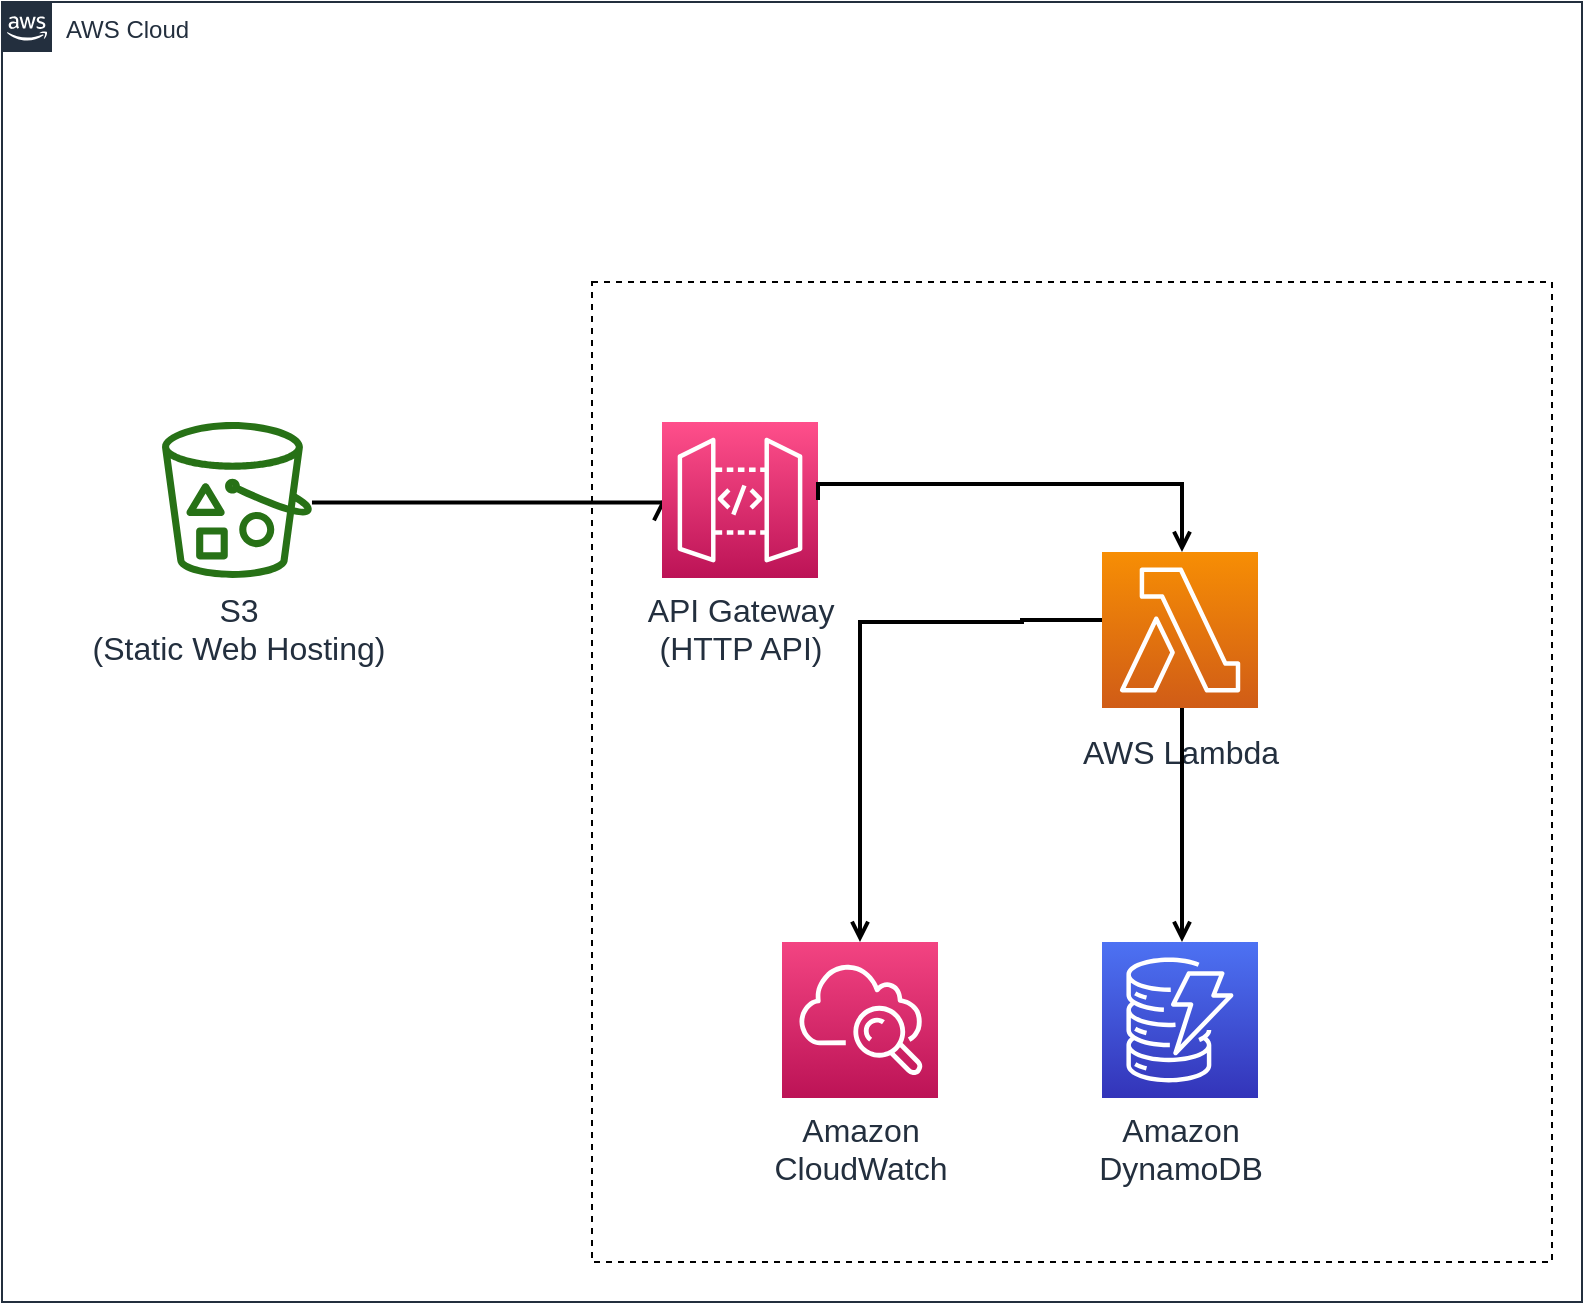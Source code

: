 <mxfile version="17.4.5" type="device"><diagram id="Ht1M8jgEwFfnCIfOTk4-" name="Page-1"><mxGraphModel dx="1141" dy="673" grid="1" gridSize="10" guides="1" tooltips="1" connect="1" arrows="1" fold="1" page="1" pageScale="1" pageWidth="1169" pageHeight="827" math="0" shadow="0"><root><mxCell id="0"/><mxCell id="1" parent="0"/><mxCell id="UEzPUAAOIrF-is8g5C7q-74" value="AWS Cloud" style="points=[[0,0],[0.25,0],[0.5,0],[0.75,0],[1,0],[1,0.25],[1,0.5],[1,0.75],[1,1],[0.75,1],[0.5,1],[0.25,1],[0,1],[0,0.75],[0,0.5],[0,0.25]];outlineConnect=0;gradientColor=none;html=1;whiteSpace=wrap;fontSize=12;fontStyle=0;shape=mxgraph.aws4.group;grIcon=mxgraph.aws4.group_aws_cloud_alt;strokeColor=#232F3E;fillColor=none;verticalAlign=top;align=left;spacingLeft=30;fontColor=#232F3E;dashed=0;labelBackgroundColor=#ffffff;container=1;pointerEvents=0;collapsible=0;recursiveResize=0;" parent="1" vertex="1"><mxGeometry x="50" y="80" width="790" height="650" as="geometry"/></mxCell><mxCell id="UEzPUAAOIrF-is8g5C7q-89" value="" style="edgeStyle=orthogonalEdgeStyle;rounded=0;orthogonalLoop=1;jettySize=auto;html=1;endArrow=open;endFill=0;strokeWidth=2;verticalAlign=middle;entryX=0;entryY=0.5;entryDx=0;entryDy=0;entryPerimeter=0;" parent="UEzPUAAOIrF-is8g5C7q-74" source="UEzPUAAOIrF-is8g5C7q-77" target="JTkYgYTR7EY6Pd7u1FVi-9" edge="1"><mxGeometry relative="1" as="geometry"><Array as="points"><mxPoint x="190" y="250.25"/><mxPoint x="190" y="250.25"/></Array><mxPoint x="320" y="229.25" as="targetPoint"/></mxGeometry></mxCell><mxCell id="UEzPUAAOIrF-is8g5C7q-77" value="S3&lt;br style=&quot;font-size: 16px;&quot;&gt;(Static Web Hosting)&lt;br style=&quot;font-size: 16px;&quot;&gt;" style="outlineConnect=0;fontColor=#232F3E;gradientColor=none;fillColor=#277116;strokeColor=none;dashed=0;verticalLabelPosition=bottom;verticalAlign=top;align=center;html=1;fontSize=16;fontStyle=0;aspect=fixed;pointerEvents=1;shape=mxgraph.aws4.bucket_with_objects;labelBackgroundColor=#ffffff;" parent="UEzPUAAOIrF-is8g5C7q-74" vertex="1"><mxGeometry x="80" y="210" width="75" height="78" as="geometry"/></mxCell><mxCell id="UEzPUAAOIrF-is8g5C7q-107" value="" style="rounded=0;whiteSpace=wrap;html=1;labelBackgroundColor=none;fillColor=none;dashed=1;container=1;pointerEvents=0;collapsible=0;recursiveResize=0;" parent="UEzPUAAOIrF-is8g5C7q-74" vertex="1"><mxGeometry x="295" y="140" width="480" height="490" as="geometry"/></mxCell><mxCell id="UEzPUAAOIrF-is8g5C7q-80" value="Amazon&lt;br style=&quot;font-size: 16px;&quot;&gt;CloudWatch" style="outlineConnect=0;fontColor=#232F3E;gradientColor=#F34482;gradientDirection=north;fillColor=#BC1356;strokeColor=#ffffff;dashed=0;verticalLabelPosition=bottom;verticalAlign=top;align=center;html=1;fontSize=16;fontStyle=0;aspect=fixed;shape=mxgraph.aws4.resourceIcon;resIcon=mxgraph.aws4.cloudwatch;labelBackgroundColor=#ffffff;" parent="UEzPUAAOIrF-is8g5C7q-107" vertex="1"><mxGeometry x="95" y="330" width="78" height="78" as="geometry"/></mxCell><mxCell id="UEzPUAAOIrF-is8g5C7q-85" value="AWS Lambda" style="outlineConnect=0;fontColor=#232F3E;gradientColor=#F78E04;gradientDirection=north;fillColor=#D05C17;strokeColor=#ffffff;dashed=0;verticalLabelPosition=bottom;verticalAlign=top;align=center;html=1;fontSize=16;fontStyle=0;aspect=fixed;shape=mxgraph.aws4.resourceIcon;resIcon=mxgraph.aws4.lambda;labelBackgroundColor=#ffffff;spacingTop=6;" parent="UEzPUAAOIrF-is8g5C7q-107" vertex="1"><mxGeometry x="255" y="135" width="78" height="78" as="geometry"/></mxCell><mxCell id="UEzPUAAOIrF-is8g5C7q-91" value="" style="edgeStyle=orthogonalEdgeStyle;rounded=0;orthogonalLoop=1;jettySize=auto;html=1;endArrow=open;endFill=0;strokeWidth=2;" parent="UEzPUAAOIrF-is8g5C7q-107" source="UEzPUAAOIrF-is8g5C7q-85" target="UEzPUAAOIrF-is8g5C7q-80" edge="1"><mxGeometry relative="1" as="geometry"><mxPoint x="255" y="109.0" as="targetPoint"/><Array as="points"><mxPoint x="215" y="169"/><mxPoint x="134" y="170"/></Array></mxGeometry></mxCell><mxCell id="UEzPUAAOIrF-is8g5C7q-87" value="Amazon&lt;br style=&quot;font-size: 16px;&quot;&gt;DynamoDB" style="outlineConnect=0;fontColor=#232F3E;gradientColor=#4D72F3;gradientDirection=north;fillColor=#3334B9;strokeColor=#ffffff;dashed=0;verticalLabelPosition=bottom;verticalAlign=top;align=center;html=1;fontSize=16;fontStyle=0;aspect=fixed;shape=mxgraph.aws4.resourceIcon;resIcon=mxgraph.aws4.dynamodb;labelBackgroundColor=#ffffff;" parent="UEzPUAAOIrF-is8g5C7q-107" vertex="1"><mxGeometry x="255" y="330" width="78" height="78" as="geometry"/></mxCell><mxCell id="JTkYgYTR7EY6Pd7u1FVi-8" value="" style="edgeStyle=orthogonalEdgeStyle;rounded=0;orthogonalLoop=1;jettySize=auto;html=1;endArrow=open;endFill=0;strokeWidth=2;" edge="1" parent="UEzPUAAOIrF-is8g5C7q-107" source="UEzPUAAOIrF-is8g5C7q-85" target="UEzPUAAOIrF-is8g5C7q-87"><mxGeometry relative="1" as="geometry"><mxPoint x="326" y="260" as="sourcePoint"/><mxPoint x="205.0" y="281" as="targetPoint"/><Array as="points"><mxPoint x="295" y="310"/><mxPoint x="295" y="310"/></Array></mxGeometry></mxCell><mxCell id="JTkYgYTR7EY6Pd7u1FVi-9" value="API Gateway&lt;br&gt;(HTTP API)" style="sketch=0;points=[[0,0,0],[0.25,0,0],[0.5,0,0],[0.75,0,0],[1,0,0],[0,1,0],[0.25,1,0],[0.5,1,0],[0.75,1,0],[1,1,0],[0,0.25,0],[0,0.5,0],[0,0.75,0],[1,0.25,0],[1,0.5,0],[1,0.75,0]];outlineConnect=0;fontColor=#232F3E;gradientColor=#FF4F8B;gradientDirection=north;fillColor=#BC1356;strokeColor=#ffffff;dashed=0;verticalLabelPosition=bottom;verticalAlign=top;align=center;html=1;fontSize=16;fontStyle=0;aspect=fixed;shape=mxgraph.aws4.resourceIcon;resIcon=mxgraph.aws4.api_gateway;" vertex="1" parent="UEzPUAAOIrF-is8g5C7q-107"><mxGeometry x="35" y="70" width="78" height="78" as="geometry"/></mxCell><mxCell id="JTkYgYTR7EY6Pd7u1FVi-10" value="" style="edgeStyle=orthogonalEdgeStyle;rounded=0;orthogonalLoop=1;jettySize=auto;html=1;endArrow=open;endFill=0;strokeWidth=2;exitX=1;exitY=0.5;exitDx=0;exitDy=0;exitPerimeter=0;" edge="1" parent="UEzPUAAOIrF-is8g5C7q-107" source="JTkYgYTR7EY6Pd7u1FVi-9" target="UEzPUAAOIrF-is8g5C7q-85"><mxGeometry relative="1" as="geometry"><Array as="points"><mxPoint x="113" y="101"/><mxPoint x="295" y="101"/></Array><mxPoint x="173.002" y="101.0" as="sourcePoint"/><mxPoint x="348.01" y="100.0" as="targetPoint"/></mxGeometry></mxCell><mxCell id="UEzPUAAOIrF-is8g5C7q-92" value="" style="edgeStyle=orthogonalEdgeStyle;rounded=0;orthogonalLoop=1;jettySize=auto;html=1;endArrow=open;endFill=0;strokeWidth=2;" parent="1" target="UEzPUAAOIrF-is8g5C7q-82" edge="1"><mxGeometry relative="1" as="geometry"><mxPoint x="678.0" y="349.0" as="sourcePoint"/></mxGeometry></mxCell><mxCell id="UEzPUAAOIrF-is8g5C7q-101" value="" style="edgeStyle=orthogonalEdgeStyle;rounded=0;orthogonalLoop=1;jettySize=auto;html=1;endArrow=open;endFill=0;strokeWidth=2;" parent="1" target="UEzPUAAOIrF-is8g5C7q-83" edge="1"><mxGeometry relative="1" as="geometry"><mxPoint x="1018.5" y="349" as="sourcePoint"/></mxGeometry></mxCell></root></mxGraphModel></diagram></mxfile>